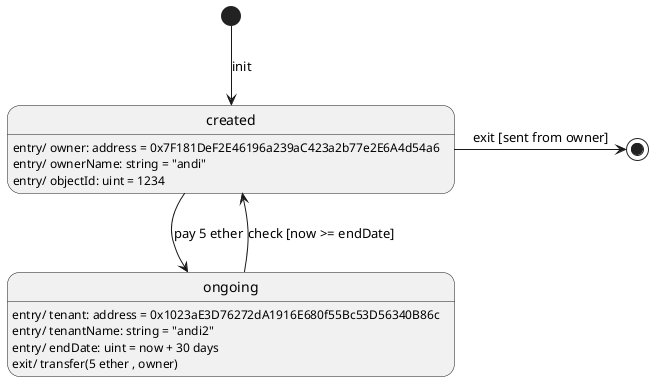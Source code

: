 @startuml RentalContract
skinparam Monochrome true
skinparam Shadowing false

[*] --> created: init
created: entry/ owner: address = 0x7F181DeF2E46196a239aC423a2b77e2E6A4d54a6
created: entry/ ownerName: string = "andi"
created: entry/ objectId: uint = 1234
created --> ongoing: pay 5 ether
ongoing: entry/ tenant: address = 0x1023aE3D76272dA1916E680f55Bc53D56340B86c
ongoing: entry/ tenantName: string = "andi2"
ongoing: entry/ endDate: uint = now + 30 days
ongoing: exit/ transfer(5 ether , owner)
ongoing --> created: check [now >= endDate]
created -> [*]: exit [sent from owner]
@enduml


